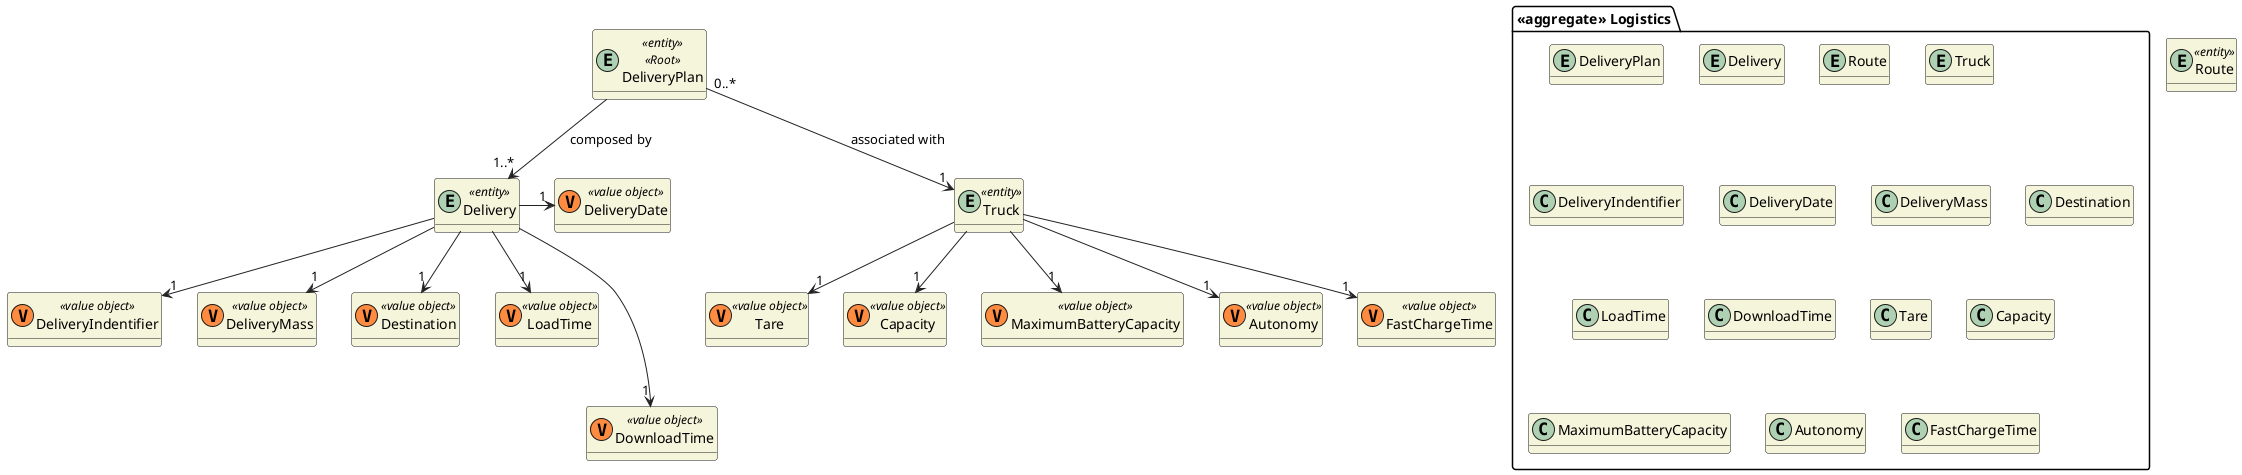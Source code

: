 @startuml DMLogistics

skinparam classAttributeIconSize 0
hide empty attributes
skinparam classBackgroundColor beige
skinparam ArrowColor #222222

package "<<aggregate>> Logistics"{
    entity DeliveryPlan
    entity Delivery 
    entity Route 
    entity Truck 
    class DeliveryIndentifier
    class DeliveryDate
    class DeliveryMass
    class Destination
    class LoadTime
    class DownloadTime
    class Tare
    class Capacity
    class MaximumBatteryCapacity
    class Autonomy
    class FastChargeTime

}

entity DeliveryPlan <<entity>> <<Root>>{

}

entity Delivery <<entity>>{
  
}

class DeliveryIndentifier <<(V,#FF8B40) value object>>
class DeliveryDate <<(V,#FF8B40) value object>>
class DeliveryMass <<(V,#FF8B40) value object>>
class Destination <<(V,#FF8B40) value object>>
class LoadTime <<(V,#FF8B40) value object>>
class DownloadTime <<(V,#FF8B40) value object>>


entity Route <<entity>>{

}

entity Truck <<entity>>{

}
class Tare <<(V,#FF8B40) value object>>
class Capacity <<(V,#FF8B40) value object>>
class MaximumBatteryCapacity <<(V,#FF8B40) value object>>
class Autonomy <<(V,#FF8B40) value object>>
class FastChargeTime <<(V,#FF8B40) value object>>

DeliveryPlan --> "1..*" Delivery : composed by 
DeliveryPlan "0..*"--> "1" Truck : associated with 


Delivery ->"1" DeliveryDate
Delivery --> "1" DeliveryIndentifier
Delivery --> "1" DeliveryMass
Delivery --> "1" Destination
Delivery --> "1" LoadTime
Delivery --->"1" DownloadTime

Truck --> "1" Tare
Truck --> "1" Capacity 
Truck --> "1" MaximumBatteryCapacity
Truck --> "1" Autonomy
Truck --> "1" FastChargeTime

@enduml